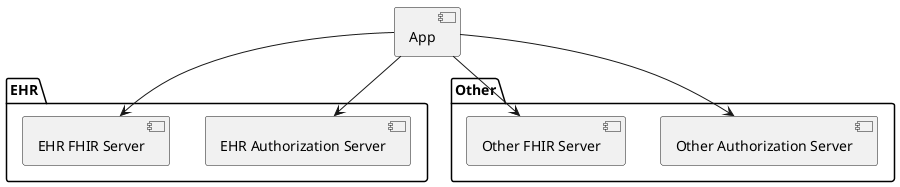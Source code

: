 @startuml
component "App" as App

package EHR {
    component "EHR Authorization Server" as EHRAS
    component "EHR FHIR Server" as EHRFHIR
}
package Other {
    component "Other Authorization Server" as OtherAS
    component "Other FHIR Server" as OtherFHIR
}

App -down-> EHRFHIR
App -down-> EHRAS
App -down-> OtherAS
App -down-> OtherFHIR
@enduml